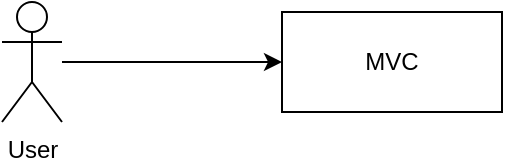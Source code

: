 <mxfile version="22.1.4" type="github">
  <diagram name="Page-1" id="uPg6snv2tzJXgFNiM9jB">
    <mxGraphModel dx="762" dy="603" grid="0" gridSize="10" guides="1" tooltips="1" connect="1" arrows="1" fold="1" page="1" pageScale="1" pageWidth="1169" pageHeight="827" math="0" shadow="0">
      <root>
        <mxCell id="0" />
        <mxCell id="1" parent="0" />
        <mxCell id="CsK7EdUZTbMDaconqhGy-23" style="edgeStyle=orthogonalEdgeStyle;rounded=0;orthogonalLoop=1;jettySize=auto;html=1;entryX=0;entryY=0.5;entryDx=0;entryDy=0;" edge="1" parent="1" source="CsK7EdUZTbMDaconqhGy-17" target="CsK7EdUZTbMDaconqhGy-22">
          <mxGeometry relative="1" as="geometry" />
        </mxCell>
        <mxCell id="CsK7EdUZTbMDaconqhGy-17" value="User" style="shape=umlActor;verticalLabelPosition=bottom;verticalAlign=top;html=1;" vertex="1" parent="1">
          <mxGeometry x="150" y="353" width="30" height="60" as="geometry" />
        </mxCell>
        <mxCell id="CsK7EdUZTbMDaconqhGy-22" value="MVC" style="html=1;whiteSpace=wrap;" vertex="1" parent="1">
          <mxGeometry x="290" y="358" width="110" height="50" as="geometry" />
        </mxCell>
      </root>
    </mxGraphModel>
  </diagram>
</mxfile>
